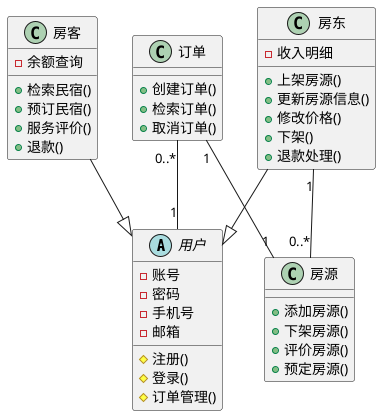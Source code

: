 @startuml 类图

skinparam shadowing false
skinparam defaultFontName "微软雅黑"

abstract 用户{
	- 账号
    - 密码
    - 手机号
    - 邮箱

	# 注册()
    # 登录()
    # 订单管理()
}

class 房东 {
    - 收入明细

    + 上架房源()
    + 更新房源信息()
    + 修改价格()
    + 下架()
    + 退款处理()
}

class 房客 {
    - 余额查询

    + 检索民宿()
    + 预订民宿()
    + 服务评价()
    + 退款()
}

class 订单 {
    + 创建订单()
    + 检索订单()
    + 取消订单()
}

class 房源 {
    + 添加房源()
    + 下架房源()
    + 评价房源()
    + 预定房源()
}

房东 --|> 用户
房东 "1" -- "0..*" 房源
房客 --|> 用户
订单 "0..*" -- "1" 用户
订单 "1" -- "1" 房源





@enduml